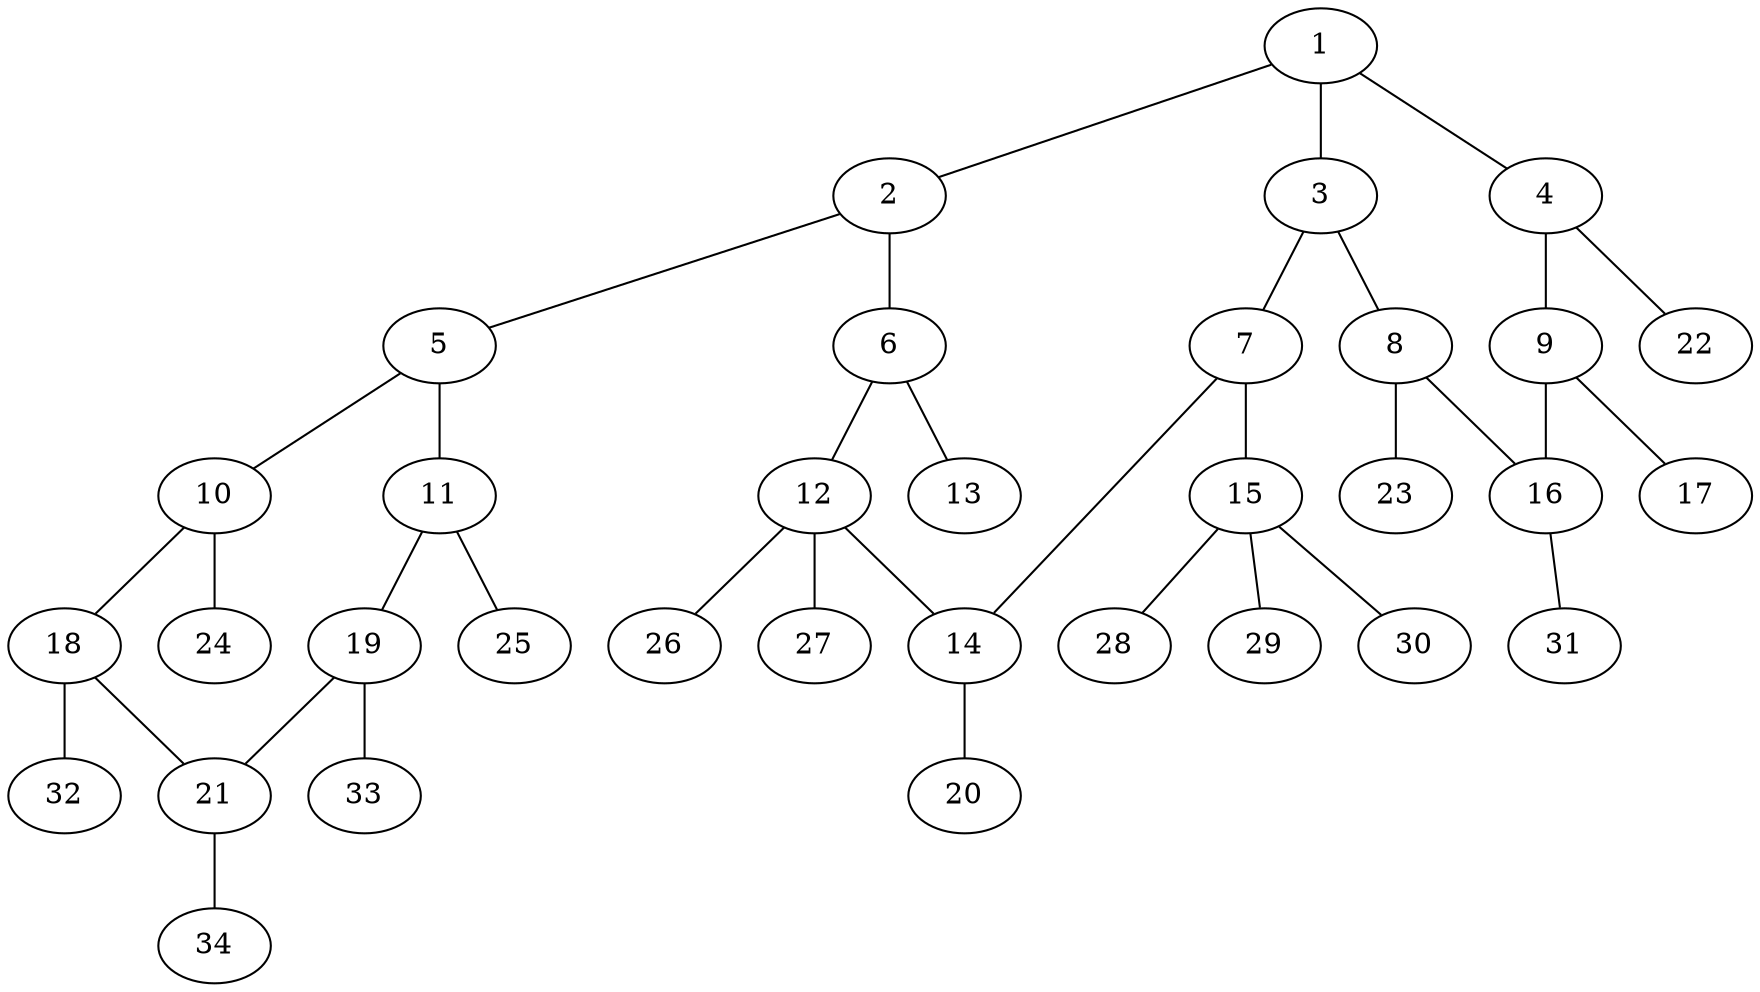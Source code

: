 graph molecule_379 {
	1	 [chem=C];
	2	 [chem=N];
	1 -- 2	 [valence=1];
	3	 [chem=C];
	1 -- 3	 [valence=2];
	4	 [chem=C];
	1 -- 4	 [valence=1];
	5	 [chem=C];
	2 -- 5	 [valence=1];
	6	 [chem=C];
	2 -- 6	 [valence=1];
	7	 [chem=N];
	3 -- 7	 [valence=1];
	8	 [chem=C];
	3 -- 8	 [valence=1];
	9	 [chem=C];
	4 -- 9	 [valence=2];
	22	 [chem=H];
	4 -- 22	 [valence=1];
	10	 [chem=C];
	5 -- 10	 [valence=2];
	11	 [chem=C];
	5 -- 11	 [valence=1];
	12	 [chem=C];
	6 -- 12	 [valence=1];
	13	 [chem=O];
	6 -- 13	 [valence=2];
	14	 [chem=C];
	7 -- 14	 [valence=1];
	15	 [chem=C];
	7 -- 15	 [valence=1];
	16	 [chem=C];
	8 -- 16	 [valence=2];
	23	 [chem=H];
	8 -- 23	 [valence=1];
	9 -- 16	 [valence=1];
	17	 [chem=Cl];
	9 -- 17	 [valence=1];
	18	 [chem=C];
	10 -- 18	 [valence=1];
	24	 [chem=H];
	10 -- 24	 [valence=1];
	19	 [chem=C];
	11 -- 19	 [valence=2];
	25	 [chem=H];
	11 -- 25	 [valence=1];
	12 -- 14	 [valence=1];
	26	 [chem=H];
	12 -- 26	 [valence=1];
	27	 [chem=H];
	12 -- 27	 [valence=1];
	20	 [chem=O];
	14 -- 20	 [valence=2];
	28	 [chem=H];
	15 -- 28	 [valence=1];
	29	 [chem=H];
	15 -- 29	 [valence=1];
	30	 [chem=H];
	15 -- 30	 [valence=1];
	31	 [chem=H];
	16 -- 31	 [valence=1];
	21	 [chem=C];
	18 -- 21	 [valence=2];
	32	 [chem=H];
	18 -- 32	 [valence=1];
	19 -- 21	 [valence=1];
	33	 [chem=H];
	19 -- 33	 [valence=1];
	34	 [chem=H];
	21 -- 34	 [valence=1];
}
